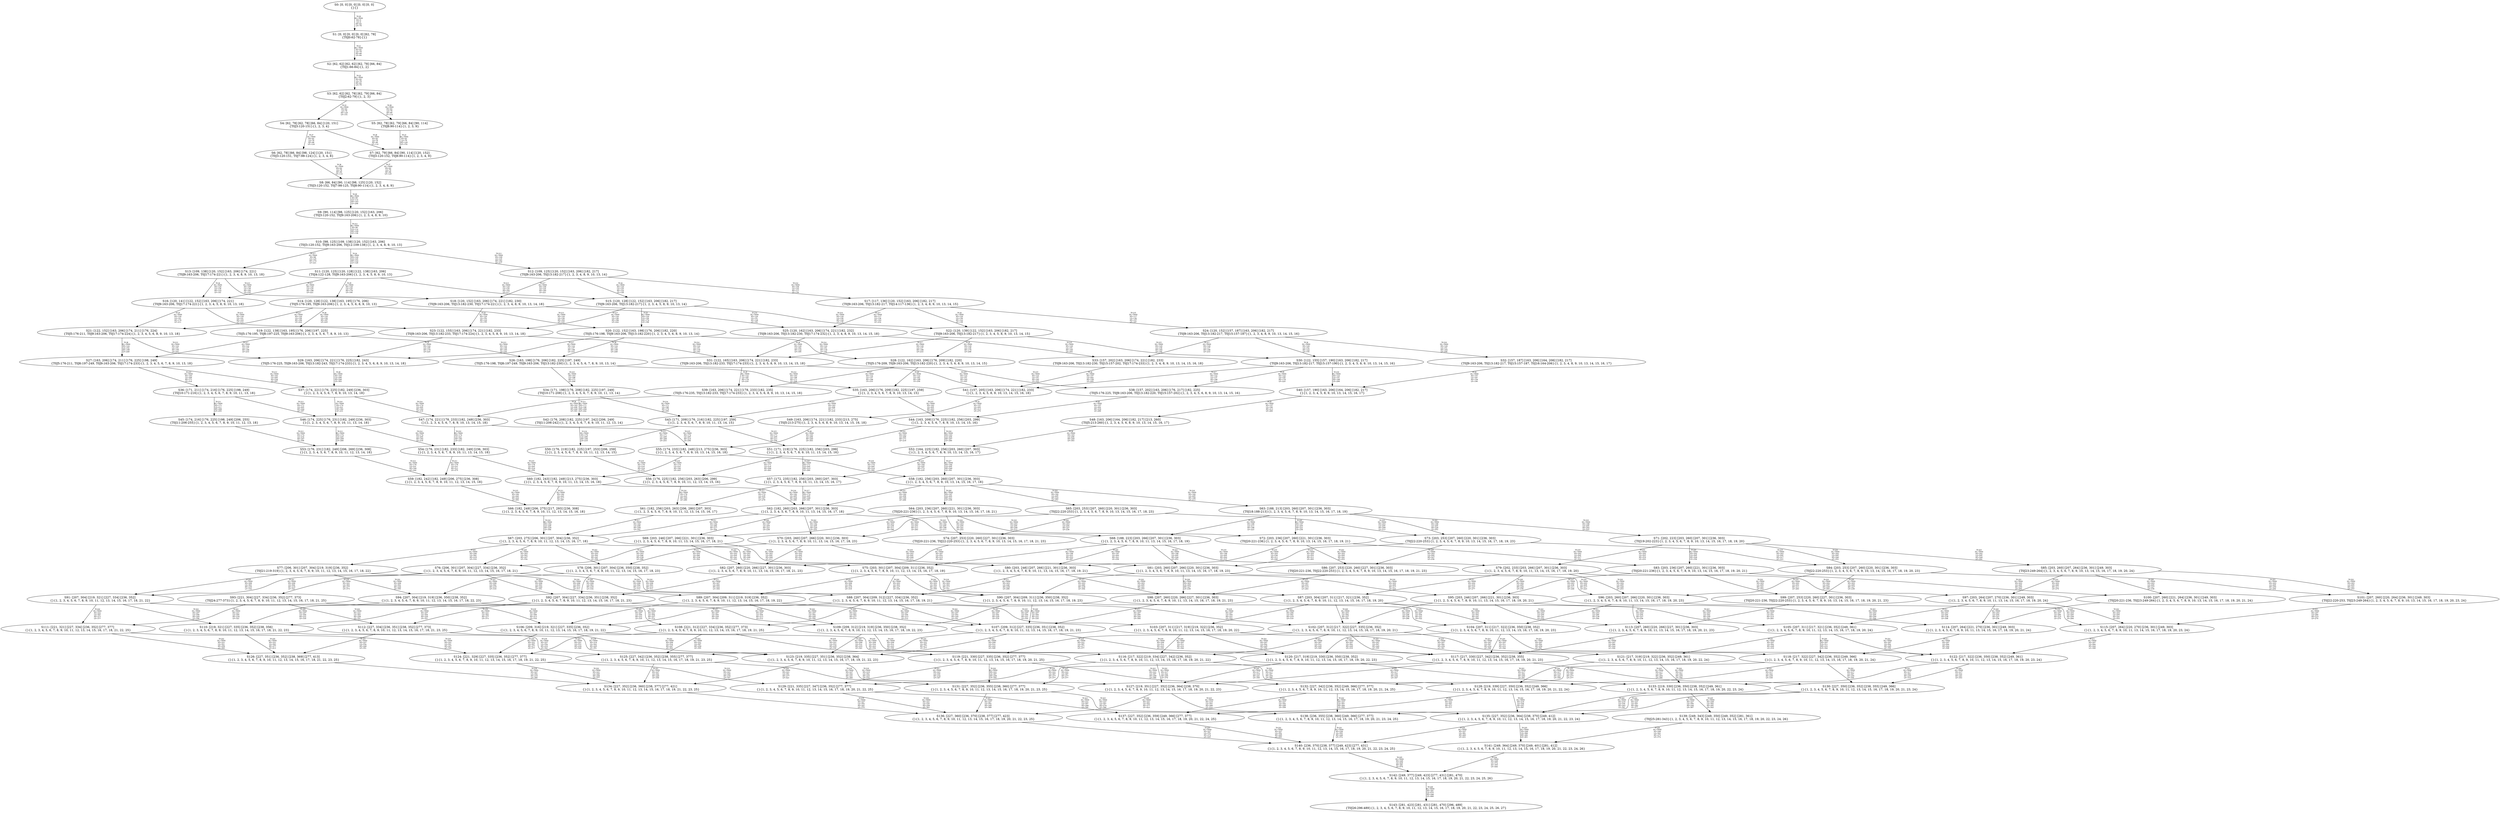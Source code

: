 digraph {
	S0[label="S0: [0, 0] [0, 0] [0, 0] [0, 0] \n{}{}"];
	S1[label="S1: [0, 0] [0, 0] [0, 0] [62, 78] \n{T0J0:62-78}{1}"];
	S2[label="S2: [62, 62] [62, 62] [62, 78] [66, 84] \n{T0J1:66-84}{1, 2}"];
	S3[label="S3: [62, 62] [62, 78] [62, 79] [66, 84] \n{T0J2:62-79}{1, 2, 3}"];
	S4[label="S4: [62, 78] [62, 78] [66, 84] [120, 151] \n{T0J3:120-151}{1, 2, 3, 4}"];
	S5[label="S5: [62, 78] [62, 79] [66, 84] [90, 114] \n{T0J8:90-114}{1, 2, 3, 9}"];
	S6[label="S6: [62, 78] [66, 84] [98, 124] [120, 151] \n{T0J3:120-151, T0J7:98-124}{1, 2, 3, 4, 8}"];
	S7[label="S7: [62, 79] [66, 84] [90, 114] [120, 152] \n{T0J3:120-152, T0J8:90-114}{1, 2, 3, 4, 9}"];
	S8[label="S8: [66, 84] [90, 114] [98, 125] [120, 152] \n{T0J3:120-152, T0J7:98-125, T0J8:90-114}{1, 2, 3, 4, 8, 9}"];
	S9[label="S9: [90, 114] [98, 125] [120, 152] [163, 206] \n{T0J3:120-152, T0J9:163-206}{1, 2, 3, 4, 8, 9, 10}"];
	S10[label="S10: [98, 125] [109, 138] [120, 152] [163, 206] \n{T0J3:120-152, T0J9:163-206, T0J12:109-138}{1, 2, 3, 4, 8, 9, 10, 13}"];
	S11[label="S11: [120, 125] [120, 128] [122, 138] [163, 206] \n{T0J4:122-128, T0J9:163-206}{1, 2, 3, 4, 5, 8, 9, 10, 13}"];
	S12[label="S12: [109, 125] [120, 152] [163, 206] [182, 217] \n{T0J9:163-206, T0J13:182-217}{1, 2, 3, 4, 8, 9, 10, 13, 14}"];
	S13[label="S13: [109, 138] [120, 152] [163, 206] [174, 221] \n{T0J9:163-206, T0J17:174-221}{1, 2, 3, 4, 8, 9, 10, 13, 18}"];
	S14[label="S14: [120, 128] [122, 138] [163, 195] [176, 206] \n{T0J5:176-195, T0J9:163-206}{1, 2, 3, 4, 5, 6, 8, 9, 10, 13}"];
	S15[label="S15: [120, 128] [122, 152] [163, 206] [182, 217] \n{T0J9:163-206, T0J13:182-217}{1, 2, 3, 4, 5, 8, 9, 10, 13, 14}"];
	S16[label="S16: [120, 141] [122, 152] [163, 206] [174, 221] \n{T0J9:163-206, T0J17:174-221}{1, 2, 3, 4, 5, 8, 9, 10, 13, 18}"];
	S17[label="S17: [117, 136] [120, 152] [163, 206] [182, 217] \n{T0J9:163-206, T0J13:182-217, T0J14:117-136}{1, 2, 3, 4, 8, 9, 10, 13, 14, 15}"];
	S18[label="S18: [120, 152] [163, 206] [174, 221] [182, 230] \n{T0J9:163-206, T0J13:182-230, T0J17:174-221}{1, 2, 3, 4, 8, 9, 10, 13, 14, 18}"];
	S19[label="S19: [122, 138] [163, 195] [176, 206] [197, 225] \n{T0J5:176-195, T0J6:197-225, T0J9:163-206}{1, 2, 3, 4, 5, 6, 7, 8, 9, 10, 13}"];
	S20[label="S20: [122, 152] [163, 198] [176, 206] [182, 220] \n{T0J5:176-198, T0J9:163-206, T0J13:182-220}{1, 2, 3, 4, 5, 6, 8, 9, 10, 13, 14}"];
	S21[label="S21: [122, 152] [163, 206] [174, 211] [176, 224] \n{T0J5:176-211, T0J9:163-206, T0J17:174-224}{1, 2, 3, 4, 5, 6, 8, 9, 10, 13, 18}"];
	S22[label="S22: [120, 139] [122, 152] [163, 206] [182, 217] \n{T0J9:163-206, T0J13:182-217}{1, 2, 3, 4, 5, 8, 9, 10, 13, 14, 15}"];
	S23[label="S23: [122, 155] [163, 206] [174, 221] [182, 233] \n{T0J9:163-206, T0J13:182-233, T0J17:174-224}{1, 2, 3, 4, 5, 8, 9, 10, 13, 14, 18}"];
	S24[label="S24: [120, 152] [157, 187] [163, 206] [182, 217] \n{T0J9:163-206, T0J13:182-217, T0J15:157-187}{1, 2, 3, 4, 8, 9, 10, 13, 14, 15, 16}"];
	S25[label="S25: [120, 162] [163, 206] [174, 221] [182, 232] \n{T0J9:163-206, T0J13:182-230, T0J17:174-232}{1, 2, 3, 4, 8, 9, 10, 13, 14, 15, 18}"];
	S26[label="S26: [163, 198] [176, 206] [182, 225] [197, 249] \n{T0J5:176-198, T0J6:197-249, T0J9:163-206, T0J13:182-230}{1, 2, 3, 4, 5, 6, 7, 8, 9, 10, 13, 14}"];
	S27[label="S27: [163, 206] [174, 211] [176, 225] [198, 249] \n{T0J5:176-211, T0J6:197-249, T0J9:163-206, T0J17:174-233}{1, 2, 3, 4, 5, 6, 7, 8, 9, 10, 13, 18}"];
	S28[label="S28: [122, 162] [163, 206] [176, 209] [182, 220] \n{T0J5:176-209, T0J9:163-206, T0J13:182-220}{1, 2, 3, 4, 5, 6, 8, 9, 10, 13, 14, 15}"];
	S29[label="S29: [163, 206] [174, 221] [176, 225] [182, 243] \n{T0J5:176-225, T0J9:163-206, T0J13:182-243, T0J17:174-233}{1, 2, 3, 4, 5, 6, 8, 9, 10, 13, 14, 18}"];
	S30[label="S30: [122, 155] [157, 190] [163, 206] [182, 217] \n{T0J9:163-206, T0J13:182-217, T0J15:157-190}{1, 2, 3, 4, 5, 8, 9, 10, 13, 14, 15, 16}"];
	S31[label="S31: [122, 165] [163, 206] [174, 221] [182, 233] \n{T0J9:163-206, T0J13:182-233, T0J17:174-233}{1, 2, 3, 4, 5, 8, 9, 10, 13, 14, 15, 18}"];
	S32[label="S32: [157, 187] [163, 206] [164, 206] [182, 217] \n{T0J9:163-206, T0J13:182-217, T0J15:157-187, T0J16:164-206}{1, 2, 3, 4, 8, 9, 10, 13, 14, 15, 16, 17}"];
	S33[label="S33: [157, 202] [163, 206] [174, 221] [182, 233] \n{T0J9:163-206, T0J13:182-230, T0J15:157-202, T0J17:174-233}{1, 2, 3, 4, 8, 9, 10, 13, 14, 15, 16, 18}"];
	S34[label="S34: [171, 198] [176, 208] [182, 225] [197, 249] \n{T0J10:171-208}{1, 2, 3, 4, 5, 6, 7, 8, 9, 10, 11, 13, 14}"];
	S35[label="S35: [163, 206] [176, 209] [182, 225] [197, 259] \n{}{1, 2, 3, 4, 5, 6, 7, 8, 9, 10, 13, 14, 15}"];
	S36[label="S36: [171, 211] [174, 216] [176, 225] [198, 249] \n{T0J10:171-216}{1, 2, 3, 4, 5, 6, 7, 8, 9, 10, 11, 13, 18}"];
	S37[label="S37: [174, 221] [176, 225] [182, 249] [236, 303] \n{}{1, 2, 3, 4, 5, 6, 7, 8, 9, 10, 13, 14, 18}"];
	S38[label="S38: [157, 202] [163, 206] [176, 217] [182, 225] \n{T0J5:176-225, T0J9:163-206, T0J13:182-220, T0J15:157-202}{1, 2, 3, 4, 5, 6, 8, 9, 10, 13, 14, 15, 16}"];
	S39[label="S39: [163, 206] [174, 221] [178, 233] [182, 235] \n{T0J5:176-235, T0J13:182-233, T0J17:174-233}{1, 2, 3, 4, 5, 6, 8, 9, 10, 13, 14, 15, 18}"];
	S40[label="S40: [157, 190] [163, 206] [164, 206] [182, 217] \n{}{1, 2, 3, 4, 5, 8, 9, 10, 13, 14, 15, 16, 17}"];
	S41[label="S41: [157, 205] [163, 206] [174, 221] [182, 233] \n{}{1, 2, 3, 4, 5, 8, 9, 10, 13, 14, 15, 16, 18}"];
	S42[label="S42: [176, 208] [182, 225] [197, 242] [206, 249] \n{T0J11:206-242}{1, 2, 3, 4, 5, 6, 7, 8, 9, 10, 11, 12, 13, 14}"];
	S43[label="S43: [171, 209] [176, 216] [182, 225] [197, 259] \n{}{1, 2, 3, 4, 5, 6, 7, 8, 9, 10, 11, 13, 14, 15}"];
	S44[label="S44: [163, 209] [176, 225] [182, 256] [203, 299] \n{}{1, 2, 3, 4, 5, 6, 7, 8, 9, 10, 13, 14, 15, 16}"];
	S45[label="S45: [174, 216] [176, 225] [198, 249] [206, 255] \n{T0J11:206-255}{1, 2, 3, 4, 5, 6, 7, 8, 9, 10, 11, 12, 13, 18}"];
	S46[label="S46: [174, 225] [176, 231] [182, 249] [236, 303] \n{}{1, 2, 3, 4, 5, 6, 7, 8, 9, 10, 11, 13, 14, 18}"];
	S47[label="S47: [174, 221] [178, 233] [182, 249] [236, 303] \n{}{1, 2, 3, 4, 5, 6, 7, 8, 9, 10, 13, 14, 15, 18}"];
	S48[label="S48: [163, 206] [164, 206] [182, 217] [213, 260] \n{T0J5:213-260}{1, 2, 3, 4, 5, 6, 8, 9, 10, 13, 14, 15, 16, 17}"];
	S49[label="S49: [163, 206] [174, 221] [182, 233] [213, 275] \n{T0J5:213-275}{1, 2, 3, 4, 5, 6, 8, 9, 10, 13, 14, 15, 16, 18}"];
	S50[label="S50: [176, 219] [182, 225] [197, 253] [206, 259] \n{}{1, 2, 3, 4, 5, 6, 7, 8, 9, 10, 11, 12, 13, 14, 15}"];
	S51[label="S51: [171, 219] [176, 225] [182, 256] [203, 299] \n{}{1, 2, 3, 4, 5, 6, 7, 8, 9, 10, 11, 13, 14, 15, 16}"];
	S52[label="S52: [164, 225] [182, 256] [203, 260] [207, 303] \n{}{1, 2, 3, 4, 5, 6, 7, 8, 9, 10, 13, 14, 15, 16, 17}"];
	S53[label="S53: [176, 231] [182, 249] [206, 269] [236, 308] \n{}{1, 2, 3, 4, 5, 6, 7, 8, 9, 10, 11, 12, 13, 14, 18}"];
	S54[label="S54: [176, 231] [182, 233] [182, 249] [236, 303] \n{}{1, 2, 3, 4, 5, 6, 7, 8, 9, 10, 11, 13, 14, 15, 18}"];
	S55[label="S55: [174, 233] [182, 249] [213, 275] [236, 303] \n{}{1, 2, 3, 4, 5, 6, 7, 8, 9, 10, 13, 14, 15, 16, 18}"];
	S56[label="S56: [176, 225] [182, 256] [203, 263] [206, 299] \n{}{1, 2, 3, 4, 5, 6, 7, 8, 9, 10, 11, 12, 13, 14, 15, 16}"];
	S57[label="S57: [172, 235] [182, 256] [203, 260] [207, 303] \n{}{1, 2, 3, 4, 5, 6, 7, 8, 9, 10, 11, 13, 14, 15, 16, 17}"];
	S58[label="S58: [182, 256] [203, 260] [207, 301] [236, 303] \n{}{1, 2, 3, 4, 5, 6, 7, 8, 9, 10, 13, 14, 15, 16, 17, 18}"];
	S59[label="S59: [182, 242] [182, 249] [206, 275] [236, 308] \n{}{1, 2, 3, 4, 5, 6, 7, 8, 9, 10, 11, 12, 13, 14, 15, 18}"];
	S60[label="S60: [182, 243] [182, 249] [213, 275] [236, 303] \n{}{1, 2, 3, 4, 5, 6, 7, 8, 9, 10, 11, 13, 14, 15, 16, 18}"];
	S61[label="S61: [182, 256] [203, 263] [206, 280] [207, 303] \n{}{1, 2, 3, 4, 5, 6, 7, 8, 9, 10, 11, 12, 13, 14, 15, 16, 17}"];
	S62[label="S62: [182, 260] [203, 266] [207, 301] [236, 303] \n{}{1, 2, 3, 4, 5, 6, 7, 8, 9, 10, 11, 13, 14, 15, 16, 17, 18}"];
	S63[label="S63: [188, 213] [203, 260] [207, 301] [236, 303] \n{T0J18:188-213}{1, 2, 3, 4, 5, 6, 7, 8, 9, 10, 13, 14, 15, 16, 17, 18, 19}"];
	S64[label="S64: [203, 236] [207, 260] [221, 301] [236, 303] \n{T0J20:221-236}{1, 2, 3, 4, 5, 6, 7, 8, 9, 10, 13, 14, 15, 16, 17, 18, 21}"];
	S65[label="S65: [203, 253] [207, 260] [220, 301] [236, 303] \n{T0J22:220-253}{1, 2, 3, 4, 5, 6, 7, 8, 9, 10, 13, 14, 15, 16, 17, 18, 23}"];
	S66[label="S66: [182, 249] [206, 275] [217, 293] [236, 308] \n{}{1, 2, 3, 4, 5, 6, 7, 8, 9, 10, 11, 12, 13, 14, 15, 16, 18}"];
	S67[label="S67: [203, 275] [206, 301] [207, 304] [236, 352] \n{}{1, 2, 3, 4, 5, 6, 7, 8, 9, 10, 11, 12, 13, 14, 15, 16, 17, 18}"];
	S68[label="S68: [188, 223] [203, 266] [207, 301] [236, 303] \n{}{1, 2, 3, 4, 5, 6, 7, 8, 9, 10, 11, 13, 14, 15, 16, 17, 18, 19}"];
	S69[label="S69: [203, 246] [207, 266] [221, 301] [236, 303] \n{}{1, 2, 3, 4, 5, 6, 7, 8, 9, 10, 11, 13, 14, 15, 16, 17, 18, 21}"];
	S70[label="S70: [203, 260] [207, 266] [220, 301] [236, 303] \n{}{1, 2, 3, 4, 5, 6, 7, 8, 9, 10, 11, 13, 14, 15, 16, 17, 18, 23}"];
	S71[label="S71: [202, 223] [203, 260] [207, 301] [236, 303] \n{T0J19:202-223}{1, 2, 3, 4, 5, 6, 7, 8, 9, 10, 13, 14, 15, 16, 17, 18, 19, 20}"];
	S72[label="S72: [203, 236] [207, 260] [221, 301] [236, 303] \n{T0J20:221-236}{1, 2, 3, 4, 5, 6, 7, 8, 9, 10, 13, 14, 15, 16, 17, 18, 19, 21}"];
	S73[label="S73: [203, 253] [207, 260] [220, 301] [236, 303] \n{T0J22:220-253}{1, 2, 3, 4, 5, 6, 7, 8, 9, 10, 13, 14, 15, 16, 17, 18, 19, 23}"];
	S74[label="S74: [207, 253] [220, 260] [227, 301] [236, 303] \n{T0J20:221-236, T0J22:220-253}{1, 2, 3, 4, 5, 6, 7, 8, 9, 10, 13, 14, 15, 16, 17, 18, 21, 23}"];
	S75[label="S75: [203, 301] [207, 304] [209, 311] [236, 352] \n{}{1, 2, 3, 4, 5, 6, 7, 8, 9, 10, 11, 12, 13, 14, 15, 16, 17, 18, 19}"];
	S76[label="S76: [206, 301] [207, 304] [227, 334] [236, 352] \n{}{1, 2, 3, 4, 5, 6, 7, 8, 9, 10, 11, 12, 13, 14, 15, 16, 17, 18, 21}"];
	S77[label="S77: [206, 301] [207, 304] [219, 319] [236, 352] \n{T0J21:219-319}{1, 2, 3, 4, 5, 6, 7, 8, 9, 10, 11, 12, 13, 14, 15, 16, 17, 18, 22}"];
	S78[label="S78: [206, 301] [207, 304] [236, 350] [238, 352] \n{}{1, 2, 3, 4, 5, 6, 7, 8, 9, 10, 11, 12, 13, 14, 15, 16, 17, 18, 23}"];
	S79[label="S79: [202, 233] [203, 266] [207, 301] [236, 303] \n{}{1, 2, 3, 4, 5, 6, 7, 8, 9, 10, 11, 13, 14, 15, 16, 17, 18, 19, 20}"];
	S80[label="S80: [203, 246] [207, 266] [221, 301] [236, 303] \n{}{1, 2, 3, 4, 5, 6, 7, 8, 9, 10, 11, 13, 14, 15, 16, 17, 18, 19, 21}"];
	S81[label="S81: [203, 260] [207, 266] [220, 301] [236, 303] \n{}{1, 2, 3, 4, 5, 6, 7, 8, 9, 10, 11, 13, 14, 15, 16, 17, 18, 19, 23}"];
	S82[label="S82: [207, 260] [220, 266] [227, 301] [236, 303] \n{}{1, 2, 3, 4, 5, 6, 7, 8, 9, 10, 11, 13, 14, 15, 16, 17, 18, 21, 23}"];
	S83[label="S83: [203, 236] [207, 260] [221, 301] [236, 303] \n{T0J20:221-236}{1, 2, 3, 4, 5, 6, 7, 8, 9, 10, 13, 14, 15, 16, 17, 18, 19, 20, 21}"];
	S84[label="S84: [203, 253] [207, 260] [220, 301] [236, 303] \n{T0J22:220-253}{1, 2, 3, 4, 5, 6, 7, 8, 9, 10, 13, 14, 15, 16, 17, 18, 19, 20, 23}"];
	S85[label="S85: [203, 260] [207, 264] [236, 301] [249, 303] \n{T0J23:249-264}{1, 2, 3, 4, 5, 6, 7, 8, 9, 10, 13, 14, 15, 16, 17, 18, 19, 20, 24}"];
	S86[label="S86: [207, 253] [220, 260] [227, 301] [236, 303] \n{T0J20:221-236, T0J22:220-253}{1, 2, 3, 4, 5, 6, 7, 8, 9, 10, 13, 14, 15, 16, 17, 18, 19, 21, 23}"];
	S87[label="S87: [203, 304] [207, 311] [217, 321] [236, 352] \n{}{1, 2, 3, 4, 5, 6, 7, 8, 9, 10, 11, 12, 13, 14, 15, 16, 17, 18, 19, 20}"];
	S88[label="S88: [207, 304] [209, 312] [227, 334] [236, 352] \n{}{1, 2, 3, 4, 5, 6, 7, 8, 9, 10, 11, 12, 13, 14, 15, 16, 17, 18, 19, 21}"];
	S89[label="S89: [207, 304] [209, 311] [219, 319] [236, 352] \n{}{1, 2, 3, 4, 5, 6, 7, 8, 9, 10, 11, 12, 13, 14, 15, 16, 17, 18, 19, 22}"];
	S90[label="S90: [207, 304] [209, 311] [236, 350] [238, 352] \n{}{1, 2, 3, 4, 5, 6, 7, 8, 9, 10, 11, 12, 13, 14, 15, 16, 17, 18, 19, 23}"];
	S91[label="S91: [207, 304] [219, 321] [227, 334] [236, 352] \n{}{1, 2, 3, 4, 5, 6, 7, 8, 9, 10, 11, 12, 13, 14, 15, 16, 17, 18, 21, 22}"];
	S92[label="S92: [207, 304] [227, 334] [236, 351] [238, 352] \n{}{1, 2, 3, 4, 5, 6, 7, 8, 9, 10, 11, 12, 13, 14, 15, 16, 17, 18, 21, 23}"];
	S93[label="S93: [221, 304] [227, 334] [236, 352] [277, 373] \n{T0J24:277-373}{1, 2, 3, 4, 5, 6, 7, 8, 9, 10, 11, 12, 13, 14, 15, 16, 17, 18, 21, 25}"];
	S94[label="S94: [207, 304] [219, 319] [236, 350] [238, 352] \n{}{1, 2, 3, 4, 5, 6, 7, 8, 9, 10, 11, 12, 13, 14, 15, 16, 17, 18, 22, 23}"];
	S95[label="S95: [203, 246] [207, 266] [221, 301] [236, 303] \n{}{1, 2, 3, 4, 5, 6, 7, 8, 9, 10, 11, 13, 14, 15, 16, 17, 18, 19, 20, 21}"];
	S96[label="S96: [203, 260] [207, 266] [220, 301] [236, 303] \n{}{1, 2, 3, 4, 5, 6, 7, 8, 9, 10, 11, 13, 14, 15, 16, 17, 18, 19, 20, 23}"];
	S97[label="S97: [203, 264] [207, 270] [236, 301] [249, 303] \n{}{1, 2, 3, 4, 5, 6, 7, 8, 9, 10, 11, 13, 14, 15, 16, 17, 18, 19, 20, 24}"];
	S98[label="S98: [207, 260] [220, 266] [227, 301] [236, 303] \n{}{1, 2, 3, 4, 5, 6, 7, 8, 9, 10, 11, 13, 14, 15, 16, 17, 18, 19, 21, 23}"];
	S99[label="S99: [207, 253] [220, 260] [227, 301] [236, 303] \n{T0J20:221-236, T0J22:220-253}{1, 2, 3, 4, 5, 6, 7, 8, 9, 10, 13, 14, 15, 16, 17, 18, 19, 20, 21, 23}"];
	S100[label="S100: [207, 260] [221, 264] [236, 301] [249, 303] \n{T0J20:221-236, T0J23:249-264}{1, 2, 3, 4, 5, 6, 7, 8, 9, 10, 13, 14, 15, 16, 17, 18, 19, 20, 21, 24}"];
	S101[label="S101: [207, 260] [220, 264] [236, 301] [249, 303] \n{T0J22:220-253, T0J23:249-264}{1, 2, 3, 4, 5, 6, 7, 8, 9, 10, 13, 14, 15, 16, 17, 18, 19, 20, 23, 24}"];
	S102[label="S102: [207, 312] [217, 322] [227, 335] [236, 352] \n{}{1, 2, 3, 4, 5, 6, 7, 8, 9, 10, 11, 12, 13, 14, 15, 16, 17, 18, 19, 20, 21}"];
	S103[label="S103: [207, 311] [217, 319] [219, 322] [236, 352] \n{}{1, 2, 3, 4, 5, 6, 7, 8, 9, 10, 11, 12, 13, 14, 15, 16, 17, 18, 19, 20, 22}"];
	S104[label="S104: [207, 311] [217, 322] [236, 350] [238, 352] \n{}{1, 2, 3, 4, 5, 6, 7, 8, 9, 10, 11, 12, 13, 14, 15, 16, 17, 18, 19, 20, 23}"];
	S105[label="S105: [207, 311] [217, 321] [236, 352] [249, 361] \n{}{1, 2, 3, 4, 5, 6, 7, 8, 9, 10, 11, 12, 13, 14, 15, 16, 17, 18, 19, 20, 24}"];
	S106[label="S106: [209, 316] [219, 321] [227, 335] [236, 352] \n{}{1, 2, 3, 4, 5, 6, 7, 8, 9, 10, 11, 12, 13, 14, 15, 16, 17, 18, 19, 21, 22}"];
	S107[label="S107: [209, 312] [227, 335] [236, 351] [238, 352] \n{}{1, 2, 3, 4, 5, 6, 7, 8, 9, 10, 11, 12, 13, 14, 15, 16, 17, 18, 19, 21, 23}"];
	S108[label="S108: [221, 312] [227, 334] [236, 352] [277, 373] \n{}{1, 2, 3, 4, 5, 6, 7, 8, 9, 10, 11, 12, 13, 14, 15, 16, 17, 18, 19, 21, 25}"];
	S109[label="S109: [209, 312] [219, 319] [236, 350] [238, 352] \n{}{1, 2, 3, 4, 5, 6, 7, 8, 9, 10, 11, 12, 13, 14, 15, 16, 17, 18, 19, 22, 23}"];
	S110[label="S110: [219, 321] [227, 335] [236, 352] [238, 356] \n{}{1, 2, 3, 4, 5, 6, 7, 8, 9, 10, 11, 12, 13, 14, 15, 16, 17, 18, 21, 22, 23}"];
	S111[label="S111: [221, 321] [227, 334] [236, 352] [277, 377] \n{}{1, 2, 3, 4, 5, 6, 7, 8, 9, 10, 11, 12, 13, 14, 15, 16, 17, 18, 21, 22, 25}"];
	S112[label="S112: [227, 334] [236, 351] [238, 352] [277, 373] \n{}{1, 2, 3, 4, 5, 6, 7, 8, 9, 10, 11, 12, 13, 14, 15, 16, 17, 18, 21, 23, 25}"];
	S113[label="S113: [207, 260] [220, 266] [227, 301] [236, 303] \n{}{1, 2, 3, 4, 5, 6, 7, 8, 9, 10, 11, 13, 14, 15, 16, 17, 18, 19, 20, 21, 23}"];
	S114[label="S114: [207, 264] [221, 270] [236, 301] [249, 303] \n{}{1, 2, 3, 4, 5, 6, 7, 8, 9, 10, 11, 13, 14, 15, 16, 17, 18, 19, 20, 21, 24}"];
	S115[label="S115: [207, 264] [220, 270] [236, 301] [249, 303] \n{}{1, 2, 3, 4, 5, 6, 7, 8, 9, 10, 11, 13, 14, 15, 16, 17, 18, 19, 20, 23, 24}"];
	S116[label="S116: [217, 322] [219, 334] [227, 342] [236, 352] \n{}{1, 2, 3, 4, 5, 6, 7, 8, 9, 10, 11, 12, 13, 14, 15, 16, 17, 18, 19, 20, 21, 22}"];
	S117[label="S117: [217, 330] [227, 342] [236, 352] [238, 355] \n{}{1, 2, 3, 4, 5, 6, 7, 8, 9, 10, 11, 12, 13, 14, 15, 16, 17, 18, 19, 20, 21, 23}"];
	S118[label="S118: [217, 322] [227, 342] [236, 352] [249, 366] \n{}{1, 2, 3, 4, 5, 6, 7, 8, 9, 10, 11, 12, 13, 14, 15, 16, 17, 18, 19, 20, 21, 24}"];
	S119[label="S119: [221, 330] [227, 335] [236, 352] [277, 377] \n{}{1, 2, 3, 4, 5, 6, 7, 8, 9, 10, 11, 12, 13, 14, 15, 16, 17, 18, 19, 20, 21, 25}"];
	S120[label="S120: [217, 319] [219, 330] [236, 350] [238, 352] \n{}{1, 2, 3, 4, 5, 6, 7, 8, 9, 10, 11, 12, 13, 14, 15, 16, 17, 18, 19, 20, 22, 23}"];
	S121[label="S121: [217, 319] [219, 322] [236, 352] [249, 361] \n{}{1, 2, 3, 4, 5, 6, 7, 8, 9, 10, 11, 12, 13, 14, 15, 16, 17, 18, 19, 20, 22, 24}"];
	S122[label="S122: [217, 322] [236, 350] [238, 352] [249, 361] \n{}{1, 2, 3, 4, 5, 6, 7, 8, 9, 10, 11, 12, 13, 14, 15, 16, 17, 18, 19, 20, 23, 24}"];
	S123[label="S123: [219, 335] [227, 351] [236, 352] [238, 364] \n{}{1, 2, 3, 4, 5, 6, 7, 8, 9, 10, 11, 12, 13, 14, 15, 16, 17, 18, 19, 21, 22, 23}"];
	S124[label="S124: [221, 329] [227, 335] [236, 352] [277, 377] \n{}{1, 2, 3, 4, 5, 6, 7, 8, 9, 10, 11, 12, 13, 14, 15, 16, 17, 18, 19, 21, 22, 25}"];
	S125[label="S125: [227, 342] [236, 352] [238, 355] [277, 377] \n{}{1, 2, 3, 4, 5, 6, 7, 8, 9, 10, 11, 12, 13, 14, 15, 16, 17, 18, 19, 21, 23, 25}"];
	S126[label="S126: [227, 351] [236, 352] [238, 369] [277, 413] \n{}{1, 2, 3, 4, 5, 6, 7, 8, 9, 10, 11, 12, 13, 14, 15, 16, 17, 18, 21, 22, 23, 25}"];
	S127[label="S127: [219, 351] [227, 352] [236, 364] [238, 370] \n{}{1, 2, 3, 4, 5, 6, 7, 8, 9, 10, 11, 12, 13, 14, 15, 16, 17, 18, 19, 20, 21, 22, 23}"];
	S128[label="S128: [219, 339] [227, 350] [236, 352] [249, 366] \n{}{1, 2, 3, 4, 5, 6, 7, 8, 9, 10, 11, 12, 13, 14, 15, 16, 17, 18, 19, 20, 21, 22, 24}"];
	S129[label="S129: [221, 335] [227, 347] [236, 352] [277, 377] \n{}{1, 2, 3, 4, 5, 6, 7, 8, 9, 10, 11, 12, 13, 14, 15, 16, 17, 18, 19, 20, 21, 22, 25}"];
	S130[label="S130: [227, 350] [236, 352] [238, 355] [249, 366] \n{}{1, 2, 3, 4, 5, 6, 7, 8, 9, 10, 11, 12, 13, 14, 15, 16, 17, 18, 19, 20, 21, 23, 24}"];
	S131[label="S131: [227, 352] [236, 355] [238, 360] [277, 377] \n{}{1, 2, 3, 4, 5, 6, 7, 8, 9, 10, 11, 12, 13, 14, 15, 16, 17, 18, 19, 20, 21, 23, 25}"];
	S132[label="S132: [227, 342] [236, 352] [249, 366] [277, 377] \n{}{1, 2, 3, 4, 5, 6, 7, 8, 9, 10, 11, 12, 13, 14, 15, 16, 17, 18, 19, 20, 21, 24, 25}"];
	S133[label="S133: [219, 330] [236, 350] [238, 352] [249, 361] \n{}{1, 2, 3, 4, 5, 6, 7, 8, 9, 10, 11, 12, 13, 14, 15, 16, 17, 18, 19, 20, 22, 23, 24}"];
	S134[label="S134: [227, 352] [236, 360] [238, 377] [277, 421] \n{}{1, 2, 3, 4, 5, 6, 7, 8, 9, 10, 11, 12, 13, 14, 15, 16, 17, 18, 19, 21, 22, 23, 25}"];
	S135[label="S135: [227, 352] [236, 364] [238, 370] [249, 412] \n{}{1, 2, 3, 4, 5, 6, 7, 8, 9, 10, 11, 12, 13, 14, 15, 16, 17, 18, 19, 20, 21, 22, 23, 24}"];
	S136[label="S136: [227, 360] [236, 370] [238, 377] [277, 423] \n{}{1, 2, 3, 4, 5, 6, 7, 8, 9, 10, 11, 12, 13, 14, 15, 16, 17, 18, 19, 20, 21, 22, 23, 25}"];
	S137[label="S137: [227, 352] [236, 359] [249, 366] [277, 377] \n{}{1, 2, 3, 4, 5, 6, 7, 8, 9, 10, 11, 12, 13, 14, 15, 16, 17, 18, 19, 20, 21, 22, 24, 25}"];
	S138[label="S138: [236, 355] [238, 360] [249, 366] [277, 377] \n{}{1, 2, 3, 4, 5, 6, 7, 8, 9, 10, 11, 12, 13, 14, 15, 16, 17, 18, 19, 20, 21, 23, 24, 25}"];
	S139[label="S139: [249, 343] [249, 350] [249, 352] [281, 361] \n{T0J25:281-343}{1, 2, 3, 4, 5, 6, 7, 8, 9, 10, 11, 12, 13, 14, 15, 16, 17, 18, 19, 20, 22, 23, 24, 26}"];
	S140[label="S140: [236, 370] [238, 377] [249, 423] [277, 431] \n{}{1, 2, 3, 4, 5, 6, 7, 8, 9, 10, 11, 12, 13, 14, 15, 16, 17, 18, 19, 20, 21, 22, 23, 24, 25}"];
	S141[label="S141: [249, 364] [249, 370] [249, 401] [281, 412] \n{}{1, 2, 3, 4, 5, 6, 7, 8, 9, 10, 11, 12, 13, 14, 15, 16, 17, 18, 19, 20, 21, 22, 23, 24, 26}"];
	S142[label="S142: [249, 377] [249, 423] [277, 431] [281, 470] \n{}{1, 2, 3, 4, 5, 6, 7, 8, 9, 10, 11, 12, 13, 14, 15, 16, 17, 18, 19, 20, 21, 22, 23, 24, 25, 26}"];
	S143[label="S143: [281, 423] [281, 431] [281, 470] [296, 489] \n{T0J26:296-489}{1, 2, 3, 4, 5, 6, 7, 8, 9, 10, 11, 12, 13, 14, 15, 16, 17, 18, 19, 20, 21, 22, 23, 24, 25, 26, 27}"];
	S0 -> S1[label="T0 J0\nDL=3000\nES=0\nLS=0\nEF=62\nLF=78",fontsize=8];
	S1 -> S2[label="T0 J1\nDL=3000\nES=62\nLS=78\nEF=66\nLF=84",fontsize=8];
	S2 -> S3[label="T0 J2\nDL=3000\nES=62\nLS=78\nEF=62\nLF=79",fontsize=8];
	S3 -> S4[label="T0 J3\nDL=3000\nES=62\nLS=78\nEF=120\nLF=151",fontsize=8];
	S3 -> S5[label="T0 J8\nDL=3000\nES=62\nLS=78\nEF=90\nLF=114",fontsize=8];
	S4 -> S6[label="T0 J7\nDL=3000\nES=62\nLS=78\nEF=98\nLF=124",fontsize=8];
	S4 -> S7[label="T0 J8\nDL=3000\nES=62\nLS=78\nEF=90\nLF=114",fontsize=8];
	S5 -> S7[label="T0 J3\nDL=3000\nES=62\nLS=79\nEF=120\nLF=152",fontsize=8];
	S6 -> S8[label="T0 J8\nDL=3000\nES=62\nLS=78\nEF=90\nLF=114",fontsize=8];
	S7 -> S8[label="T0 J7\nDL=3000\nES=62\nLS=79\nEF=98\nLF=125",fontsize=8];
	S8 -> S9[label="T0 J9\nDL=3000\nES=90\nLS=114\nEF=163\nLF=206",fontsize=8];
	S9 -> S10[label="T0 J12\nDL=3000\nES=90\nLS=114\nEF=109\nLF=138",fontsize=8];
	S10 -> S11[label="T0 J4\nDL=3000\nES=120\nLS=125\nEF=122\nLF=128",fontsize=8];
	S10 -> S12[label="T0 J13\nDL=3000\nES=109\nLS=125\nEF=182\nLF=217",fontsize=8];
	S10 -> S13[label="T0 J17\nDL=3000\nES=98\nLS=125\nEF=174\nLF=221",fontsize=8];
	S11 -> S14[label="T0 J5\nDL=3000\nES=120\nLS=125\nEF=176\nLF=195",fontsize=8];
	S11 -> S15[label="T0 J13\nDL=3000\nES=120\nLS=125\nEF=193\nLF=217",fontsize=8];
	S11 -> S16[label="T0 J17\nDL=3000\nES=120\nLS=125\nEF=196\nLF=221",fontsize=8];
	S12 -> S15[label="T0 J4\nDL=3000\nES=120\nLS=125\nEF=122\nLF=128",fontsize=8];
	S12 -> S17[label="T0 J14\nDL=3000\nES=109\nLS=125\nEF=117\nLF=136",fontsize=8];
	S12 -> S18[label="T0 J17\nDL=3000\nES=109\nLS=125\nEF=185\nLF=221",fontsize=8];
	S13 -> S16[label="T0 J4\nDL=3000\nES=120\nLS=138\nEF=122\nLF=141",fontsize=8];
	S13 -> S18[label="T0 J13\nDL=3000\nES=109\nLS=138\nEF=182\nLF=230",fontsize=8];
	S14 -> S19[label="T0 J6\nDL=3000\nES=120\nLS=128\nEF=197\nLF=225",fontsize=8];
	S14 -> S20[label="T0 J13\nDL=3000\nES=120\nLS=128\nEF=193\nLF=220",fontsize=8];
	S14 -> S21[label="T0 J17\nDL=3000\nES=120\nLS=128\nEF=196\nLF=224",fontsize=8];
	S15 -> S20[label="T0 J5\nDL=3000\nES=120\nLS=128\nEF=176\nLF=198",fontsize=8];
	S15 -> S22[label="T0 J14\nDL=3000\nES=120\nLS=128\nEF=128\nLF=139",fontsize=8];
	S15 -> S23[label="T0 J17\nDL=3000\nES=120\nLS=128\nEF=196\nLF=224",fontsize=8];
	S16 -> S21[label="T0 J5\nDL=3000\nES=120\nLS=141\nEF=176\nLF=211",fontsize=8];
	S16 -> S23[label="T0 J13\nDL=3000\nES=120\nLS=141\nEF=193\nLF=233",fontsize=8];
	S17 -> S22[label="T0 J4\nDL=3000\nES=120\nLS=136\nEF=122\nLF=139",fontsize=8];
	S17 -> S24[label="T0 J15\nDL=3000\nES=117\nLS=136\nEF=157\nLF=187",fontsize=8];
	S17 -> S25[label="T0 J17\nDL=3000\nES=117\nLS=136\nEF=193\nLF=232",fontsize=8];
	S18 -> S23[label="T0 J4\nDL=3000\nES=120\nLS=152\nEF=122\nLF=155",fontsize=8];
	S18 -> S25[label="T0 J14\nDL=3000\nES=120\nLS=151\nEF=128\nLF=162",fontsize=8];
	S19 -> S26[label="T0 J13\nDL=3000\nES=122\nLS=138\nEF=195\nLF=230",fontsize=8];
	S19 -> S27[label="T0 J17\nDL=3000\nES=122\nLS=137\nEF=198\nLF=233",fontsize=8];
	S20 -> S26[label="T0 J6\nDL=3000\nES=122\nLS=152\nEF=199\nLF=249",fontsize=8];
	S20 -> S28[label="T0 J14\nDL=3000\nES=122\nLS=151\nEF=130\nLF=162",fontsize=8];
	S20 -> S29[label="T0 J17\nDL=3000\nES=122\nLS=137\nEF=198\nLF=233",fontsize=8];
	S21 -> S27[label="T0 J6\nDL=3000\nES=122\nLS=152\nEF=199\nLF=249",fontsize=8];
	S21 -> S29[label="T0 J13\nDL=3000\nES=122\nLS=151\nEF=195\nLF=243",fontsize=8];
	S22 -> S28[label="T0 J5\nDL=3000\nES=120\nLS=139\nEF=176\nLF=209",fontsize=8];
	S22 -> S30[label="T0 J15\nDL=3000\nES=120\nLS=139\nEF=160\nLF=190",fontsize=8];
	S22 -> S31[label="T0 J17\nDL=3000\nES=120\nLS=137\nEF=196\nLF=233",fontsize=8];
	S23 -> S29[label="T0 J5\nDL=3000\nES=122\nLS=155\nEF=178\nLF=225",fontsize=8];
	S23 -> S31[label="T0 J14\nDL=3000\nES=122\nLS=151\nEF=130\nLF=162",fontsize=8];
	S24 -> S30[label="T0 J4\nDL=3000\nES=120\nLS=152\nEF=122\nLF=155",fontsize=8];
	S24 -> S32[label="T0 J16\nDL=3000\nES=120\nLS=151\nEF=164\nLF=206",fontsize=8];
	S24 -> S33[label="T0 J17\nDL=3000\nES=120\nLS=137\nEF=196\nLF=233",fontsize=8];
	S25 -> S31[label="T0 J4\nDL=3000\nES=120\nLS=162\nEF=122\nLF=165",fontsize=8];
	S25 -> S33[label="T0 J15\nDL=3000\nES=120\nLS=151\nEF=160\nLF=202",fontsize=8];
	S26 -> S34[label="T0 J10\nDL=3000\nES=163\nLS=198\nEF=171\nLF=208",fontsize=8];
	S26 -> S35[label="T0 J14\nDL=3000\nES=163\nLS=198\nEF=171\nLF=209",fontsize=8];
	S27 -> S36[label="T0 J10\nDL=3000\nES=163\nLS=206\nEF=171\nLF=216",fontsize=8];
	S27 -> S37[label="T0 J13\nDL=3000\nES=163\nLS=205\nEF=236\nLF=297",fontsize=8];
	S28 -> S35[label="T0 J6\nDL=3000\nES=122\nLS=162\nEF=199\nLF=259",fontsize=8];
	S28 -> S38[label="T0 J15\nDL=3000\nES=122\nLS=151\nEF=162\nLF=202",fontsize=8];
	S28 -> S39[label="T0 J17\nDL=3000\nES=122\nLS=137\nEF=198\nLF=233",fontsize=8];
	S29 -> S37[label="T0 J6\nDL=3000\nES=163\nLS=206\nEF=240\nLF=303",fontsize=8];
	S30 -> S38[label="T0 J5\nDL=3000\nES=122\nLS=155\nEF=178\nLF=225",fontsize=8];
	S30 -> S40[label="T0 J16\nDL=3000\nES=122\nLS=151\nEF=166\nLF=206",fontsize=8];
	S30 -> S41[label="T0 J17\nDL=3000\nES=122\nLS=137\nEF=198\nLF=233",fontsize=8];
	S31 -> S39[label="T0 J5\nDL=3000\nES=122\nLS=165\nEF=178\nLF=235",fontsize=8];
	S31 -> S41[label="T0 J15\nDL=3000\nES=122\nLS=151\nEF=162\nLF=202",fontsize=8];
	S32 -> S40[label="T0 J4\nDL=3000\nES=157\nLS=187\nEF=159\nLF=190",fontsize=8];
	S33 -> S41[label="T0 J4\nDL=3000\nES=157\nLS=202\nEF=159\nLF=205",fontsize=8];
	S34 -> S42[label="T0 J11\nDL=3000\nES=171\nLS=198\nEF=206\nLF=242",fontsize=8];
	S34 -> S43[label="T0 J14\nDL=3000\nES=171\nLS=198\nEF=179\nLF=209",fontsize=8];
	S35 -> S43[label="T0 J10\nDL=3000\nES=163\nLS=206\nEF=171\nLF=216",fontsize=8];
	S35 -> S44[label="T0 J15\nDL=3000\nES=163\nLS=205\nEF=203\nLF=256",fontsize=8];
	S36 -> S45[label="T0 J11\nDL=3000\nES=171\nLS=211\nEF=206\nLF=255",fontsize=8];
	S36 -> S46[label="T0 J13\nDL=3000\nES=171\nLS=205\nEF=244\nLF=297",fontsize=8];
	S37 -> S46[label="T0 J10\nDL=3000\nES=174\nLS=221\nEF=182\nLF=231",fontsize=8];
	S37 -> S47[label="T0 J14\nDL=3000\nES=174\nLS=205\nEF=182\nLF=216",fontsize=8];
	S38 -> S44[label="T0 J6\nDL=3000\nES=157\nLS=202\nEF=234\nLF=299",fontsize=8];
	S39 -> S47[label="T0 J6\nDL=3000\nES=163\nLS=206\nEF=240\nLF=303",fontsize=8];
	S40 -> S48[label="T0 J5\nDL=3000\nES=157\nLS=190\nEF=213\nLF=260",fontsize=8];
	S41 -> S49[label="T0 J5\nDL=3000\nES=157\nLS=205\nEF=213\nLF=275",fontsize=8];
	S42 -> S50[label="T0 J14\nDL=3000\nES=176\nLS=208\nEF=184\nLF=219",fontsize=8];
	S43 -> S50[label="T0 J11\nDL=3000\nES=171\nLS=209\nEF=206\nLF=253",fontsize=8];
	S43 -> S51[label="T0 J15\nDL=3000\nES=171\nLS=205\nEF=211\nLF=256",fontsize=8];
	S44 -> S51[label="T0 J10\nDL=3000\nES=163\nLS=209\nEF=171\nLF=219",fontsize=8];
	S44 -> S52[label="T0 J16\nDL=3000\nES=163\nLS=205\nEF=207\nLF=260",fontsize=8];
	S45 -> S53[label="T0 J13\nDL=3000\nES=174\nLS=216\nEF=247\nLF=308",fontsize=8];
	S46 -> S53[label="T0 J11\nDL=3000\nES=174\nLS=225\nEF=209\nLF=269",fontsize=8];
	S46 -> S54[label="T0 J14\nDL=3000\nES=174\nLS=205\nEF=182\nLF=216",fontsize=8];
	S47 -> S54[label="T0 J10\nDL=3000\nES=174\nLS=221\nEF=182\nLF=231",fontsize=8];
	S47 -> S55[label="T0 J15\nDL=3000\nES=174\nLS=205\nEF=214\nLF=256",fontsize=8];
	S48 -> S52[label="T0 J6\nDL=3000\nES=163\nLS=206\nEF=240\nLF=303",fontsize=8];
	S49 -> S55[label="T0 J6\nDL=3000\nES=163\nLS=206\nEF=240\nLF=303",fontsize=8];
	S50 -> S56[label="T0 J15\nDL=3000\nES=176\nLS=219\nEF=216\nLF=270",fontsize=8];
	S51 -> S56[label="T0 J11\nDL=3000\nES=171\nLS=219\nEF=206\nLF=263",fontsize=8];
	S51 -> S57[label="T0 J16\nDL=3000\nES=171\nLS=205\nEF=215\nLF=260",fontsize=8];
	S52 -> S57[label="T0 J10\nDL=3000\nES=164\nLS=225\nEF=172\nLF=235",fontsize=8];
	S52 -> S58[label="T0 J17\nDL=3000\nES=164\nLS=205\nEF=240\nLF=301",fontsize=8];
	S53 -> S59[label="T0 J14\nDL=3000\nES=176\nLS=231\nEF=184\nLF=242",fontsize=8];
	S54 -> S59[label="T0 J11\nDL=3000\nES=176\nLS=231\nEF=211\nLF=275",fontsize=8];
	S54 -> S60[label="T0 J15\nDL=3000\nES=176\nLS=205\nEF=216\nLF=256",fontsize=8];
	S55 -> S60[label="T0 J10\nDL=3000\nES=174\nLS=233\nEF=182\nLF=243",fontsize=8];
	S55 -> S58[label="T0 J16\nDL=3000\nES=174\nLS=205\nEF=218\nLF=260",fontsize=8];
	S56 -> S61[label="T0 J16\nDL=3000\nES=176\nLS=225\nEF=220\nLF=280",fontsize=8];
	S57 -> S61[label="T0 J11\nDL=3000\nES=172\nLS=235\nEF=207\nLF=279",fontsize=8];
	S57 -> S62[label="T0 J17\nDL=3000\nES=172\nLS=205\nEF=248\nLF=301",fontsize=8];
	S58 -> S62[label="T0 J10\nDL=3000\nES=182\nLS=256\nEF=190\nLF=266",fontsize=8];
	S58 -> S63[label="T0 J18\nDL=3000\nES=182\nLS=205\nEF=188\nLF=213",fontsize=8];
	S58 -> S64[label="T0 J20\nDL=3000\nES=197\nLS=205\nEF=221\nLF=236",fontsize=8];
	S58 -> S65[label="T0 J22\nDL=3000\nES=182\nLS=205\nEF=220\nLF=253",fontsize=8];
	S59 -> S66[label="T0 J15\nDL=3000\nES=182\nLS=242\nEF=222\nLF=293",fontsize=8];
	S60 -> S66[label="T0 J11\nDL=3000\nES=182\nLS=243\nEF=217\nLF=287",fontsize=8];
	S60 -> S62[label="T0 J16\nDL=3000\nES=182\nLS=205\nEF=226\nLF=260",fontsize=8];
	S61 -> S67[label="T0 J17\nDL=3000\nES=182\nLS=256\nEF=258\nLF=352",fontsize=8];
	S62 -> S67[label="T0 J11\nDL=3000\nES=182\nLS=260\nEF=217\nLF=304",fontsize=8];
	S62 -> S68[label="T0 J18\nDL=3000\nES=182\nLS=205\nEF=188\nLF=213",fontsize=8];
	S62 -> S69[label="T0 J20\nDL=3000\nES=197\nLS=205\nEF=221\nLF=236",fontsize=8];
	S62 -> S70[label="T0 J22\nDL=3000\nES=182\nLS=205\nEF=220\nLF=253",fontsize=8];
	S63 -> S68[label="T0 J10\nDL=3000\nES=188\nLS=213\nEF=196\nLF=223",fontsize=8];
	S63 -> S71[label="T0 J19\nDL=3000\nES=188\nLS=205\nEF=202\nLF=223",fontsize=8];
	S63 -> S72[label="T0 J20\nDL=3000\nES=197\nLS=205\nEF=221\nLF=236",fontsize=8];
	S63 -> S73[label="T0 J22\nDL=3000\nES=188\nLS=205\nEF=226\nLF=253",fontsize=8];
	S64 -> S69[label="T0 J10\nDL=3000\nES=203\nLS=236\nEF=211\nLF=246",fontsize=8];
	S64 -> S72[label="T0 J18\nDL=3000\nES=203\nLS=205\nEF=209\nLF=213",fontsize=8];
	S64 -> S74[label="T0 J22\nDL=3000\nES=203\nLS=205\nEF=241\nLF=253",fontsize=8];
	S65 -> S70[label="T0 J10\nDL=3000\nES=203\nLS=253\nEF=211\nLF=263",fontsize=8];
	S65 -> S73[label="T0 J18\nDL=3000\nES=203\nLS=205\nEF=209\nLF=213",fontsize=8];
	S65 -> S74[label="T0 J20\nDL=3000\nES=203\nLS=205\nEF=227\nLF=236",fontsize=8];
	S66 -> S67[label="T0 J16\nDL=3000\nES=182\nLS=249\nEF=226\nLF=304",fontsize=8];
	S67 -> S75[label="T0 J18\nDL=3000\nES=203\nLS=303\nEF=209\nLF=311",fontsize=8];
	S67 -> S76[label="T0 J20\nDL=3000\nES=203\nLS=303\nEF=227\nLF=334",fontsize=8];
	S67 -> S77[label="T0 J21\nDL=3000\nES=206\nLS=302\nEF=219\nLF=319",fontsize=8];
	S67 -> S78[label="T0 J22\nDL=3000\nES=203\nLS=302\nEF=241\nLF=350",fontsize=8];
	S68 -> S75[label="T0 J11\nDL=3000\nES=188\nLS=223\nEF=223\nLF=267",fontsize=8];
	S68 -> S79[label="T0 J19\nDL=3000\nES=188\nLS=205\nEF=202\nLF=223",fontsize=8];
	S68 -> S80[label="T0 J20\nDL=3000\nES=197\nLS=205\nEF=221\nLF=236",fontsize=8];
	S68 -> S81[label="T0 J22\nDL=3000\nES=188\nLS=205\nEF=226\nLF=253",fontsize=8];
	S69 -> S76[label="T0 J11\nDL=3000\nES=203\nLS=246\nEF=238\nLF=290",fontsize=8];
	S69 -> S80[label="T0 J18\nDL=3000\nES=203\nLS=205\nEF=209\nLF=213",fontsize=8];
	S69 -> S82[label="T0 J22\nDL=3000\nES=203\nLS=205\nEF=241\nLF=253",fontsize=8];
	S70 -> S78[label="T0 J11\nDL=3000\nES=203\nLS=260\nEF=238\nLF=304",fontsize=8];
	S70 -> S81[label="T0 J18\nDL=3000\nES=203\nLS=205\nEF=209\nLF=213",fontsize=8];
	S70 -> S82[label="T0 J20\nDL=3000\nES=203\nLS=205\nEF=227\nLF=236",fontsize=8];
	S71 -> S79[label="T0 J10\nDL=3000\nES=202\nLS=223\nEF=210\nLF=233",fontsize=8];
	S71 -> S83[label="T0 J20\nDL=3000\nES=202\nLS=205\nEF=226\nLF=236",fontsize=8];
	S71 -> S84[label="T0 J22\nDL=3000\nES=202\nLS=205\nEF=240\nLF=253",fontsize=8];
	S71 -> S85[label="T0 J23\nDL=3000\nES=202\nLS=205\nEF=249\nLF=264",fontsize=8];
	S72 -> S80[label="T0 J10\nDL=3000\nES=203\nLS=236\nEF=211\nLF=246",fontsize=8];
	S72 -> S83[label="T0 J19\nDL=3000\nES=203\nLS=205\nEF=217\nLF=223",fontsize=8];
	S72 -> S86[label="T0 J22\nDL=3000\nES=203\nLS=205\nEF=241\nLF=253",fontsize=8];
	S73 -> S81[label="T0 J10\nDL=3000\nES=203\nLS=253\nEF=211\nLF=263",fontsize=8];
	S73 -> S84[label="T0 J19\nDL=3000\nES=203\nLS=205\nEF=217\nLF=223",fontsize=8];
	S73 -> S86[label="T0 J20\nDL=3000\nES=203\nLS=205\nEF=227\nLF=236",fontsize=8];
	S74 -> S82[label="T0 J10\nDL=3000\nES=207\nLS=253\nEF=215\nLF=263",fontsize=8];
	S75 -> S87[label="T0 J19\nDL=3000\nES=203\nLS=303\nEF=217\nLF=321",fontsize=8];
	S75 -> S88[label="T0 J20\nDL=3000\nES=203\nLS=303\nEF=227\nLF=334",fontsize=8];
	S75 -> S89[label="T0 J21\nDL=3000\nES=206\nLS=302\nEF=219\nLF=319",fontsize=8];
	S75 -> S90[label="T0 J22\nDL=3000\nES=203\nLS=302\nEF=241\nLF=350",fontsize=8];
	S76 -> S88[label="T0 J18\nDL=3000\nES=206\nLS=304\nEF=212\nLF=312",fontsize=8];
	S76 -> S91[label="T0 J21\nDL=3000\nES=206\nLS=304\nEF=219\nLF=321",fontsize=8];
	S76 -> S92[label="T0 J22\nDL=3000\nES=206\nLS=303\nEF=244\nLF=351",fontsize=8];
	S76 -> S93[label="T0 J24\nDL=3000\nES=221\nLS=303\nEF=277\nLF=373",fontsize=8];
	S77 -> S89[label="T0 J18\nDL=3000\nES=206\nLS=303\nEF=212\nLF=311",fontsize=8];
	S77 -> S91[label="T0 J20\nDL=3000\nES=206\nLS=303\nEF=230\nLF=334",fontsize=8];
	S77 -> S94[label="T0 J22\nDL=3000\nES=206\nLS=302\nEF=244\nLF=350",fontsize=8];
	S78 -> S90[label="T0 J18\nDL=3000\nES=206\nLS=303\nEF=212\nLF=311",fontsize=8];
	S78 -> S92[label="T0 J20\nDL=3000\nES=206\nLS=303\nEF=230\nLF=334",fontsize=8];
	S78 -> S94[label="T0 J21\nDL=3000\nES=206\nLS=302\nEF=219\nLF=319",fontsize=8];
	S79 -> S87[label="T0 J11\nDL=3000\nES=202\nLS=233\nEF=237\nLF=277",fontsize=8];
	S79 -> S95[label="T0 J20\nDL=3000\nES=202\nLS=205\nEF=226\nLF=236",fontsize=8];
	S79 -> S96[label="T0 J22\nDL=3000\nES=202\nLS=205\nEF=240\nLF=253",fontsize=8];
	S79 -> S97[label="T0 J23\nDL=3000\nES=202\nLS=205\nEF=249\nLF=264",fontsize=8];
	S80 -> S88[label="T0 J11\nDL=3000\nES=203\nLS=246\nEF=238\nLF=290",fontsize=8];
	S80 -> S95[label="T0 J19\nDL=3000\nES=203\nLS=205\nEF=217\nLF=223",fontsize=8];
	S80 -> S98[label="T0 J22\nDL=3000\nES=203\nLS=205\nEF=241\nLF=253",fontsize=8];
	S81 -> S90[label="T0 J11\nDL=3000\nES=203\nLS=260\nEF=238\nLF=304",fontsize=8];
	S81 -> S96[label="T0 J19\nDL=3000\nES=203\nLS=205\nEF=217\nLF=223",fontsize=8];
	S81 -> S98[label="T0 J20\nDL=3000\nES=203\nLS=205\nEF=227\nLF=236",fontsize=8];
	S82 -> S92[label="T0 J11\nDL=3000\nES=207\nLS=260\nEF=242\nLF=304",fontsize=8];
	S83 -> S95[label="T0 J10\nDL=3000\nES=203\nLS=236\nEF=211\nLF=246",fontsize=8];
	S83 -> S99[label="T0 J22\nDL=3000\nES=203\nLS=205\nEF=241\nLF=253",fontsize=8];
	S83 -> S100[label="T0 J23\nDL=3000\nES=203\nLS=205\nEF=250\nLF=264",fontsize=8];
	S84 -> S96[label="T0 J10\nDL=3000\nES=203\nLS=253\nEF=211\nLF=263",fontsize=8];
	S84 -> S99[label="T0 J20\nDL=3000\nES=203\nLS=205\nEF=227\nLF=236",fontsize=8];
	S84 -> S101[label="T0 J23\nDL=3000\nES=203\nLS=205\nEF=250\nLF=264",fontsize=8];
	S85 -> S97[label="T0 J10\nDL=3000\nES=203\nLS=260\nEF=211\nLF=270",fontsize=8];
	S85 -> S100[label="T0 J20\nDL=3000\nES=203\nLS=205\nEF=227\nLF=236",fontsize=8];
	S85 -> S101[label="T0 J22\nDL=3000\nES=203\nLS=205\nEF=241\nLF=253",fontsize=8];
	S86 -> S98[label="T0 J10\nDL=3000\nES=207\nLS=253\nEF=215\nLF=263",fontsize=8];
	S87 -> S102[label="T0 J20\nDL=3000\nES=203\nLS=304\nEF=227\nLF=335",fontsize=8];
	S87 -> S103[label="T0 J21\nDL=3000\nES=206\nLS=302\nEF=219\nLF=319",fontsize=8];
	S87 -> S104[label="T0 J22\nDL=3000\nES=203\nLS=302\nEF=241\nLF=350",fontsize=8];
	S87 -> S105[label="T0 J23\nDL=3000\nES=203\nLS=302\nEF=250\nLF=361",fontsize=8];
	S88 -> S102[label="T0 J19\nDL=3000\nES=207\nLS=304\nEF=221\nLF=322",fontsize=8];
	S88 -> S106[label="T0 J21\nDL=3000\nES=207\nLS=304\nEF=220\nLF=321",fontsize=8];
	S88 -> S107[label="T0 J22\nDL=3000\nES=207\nLS=303\nEF=245\nLF=351",fontsize=8];
	S88 -> S108[label="T0 J24\nDL=3000\nES=221\nLS=303\nEF=277\nLF=373",fontsize=8];
	S89 -> S103[label="T0 J19\nDL=3000\nES=207\nLS=304\nEF=221\nLF=322",fontsize=8];
	S89 -> S106[label="T0 J20\nDL=3000\nES=207\nLS=304\nEF=231\nLF=335",fontsize=8];
	S89 -> S109[label="T0 J22\nDL=3000\nES=207\nLS=302\nEF=245\nLF=350",fontsize=8];
	S90 -> S104[label="T0 J19\nDL=3000\nES=207\nLS=304\nEF=221\nLF=322",fontsize=8];
	S90 -> S107[label="T0 J20\nDL=3000\nES=207\nLS=304\nEF=231\nLF=335",fontsize=8];
	S90 -> S109[label="T0 J21\nDL=3000\nES=207\nLS=302\nEF=220\nLF=319",fontsize=8];
	S91 -> S106[label="T0 J18\nDL=3000\nES=207\nLS=308\nEF=213\nLF=316",fontsize=8];
	S91 -> S110[label="T0 J22\nDL=3000\nES=207\nLS=308\nEF=245\nLF=356",fontsize=8];
	S91 -> S111[label="T0 J24\nDL=3000\nES=221\nLS=307\nEF=277\nLF=377",fontsize=8];
	S92 -> S107[label="T0 J18\nDL=3000\nES=207\nLS=304\nEF=213\nLF=312",fontsize=8];
	S92 -> S110[label="T0 J21\nDL=3000\nES=207\nLS=304\nEF=220\nLF=321",fontsize=8];
	S92 -> S112[label="T0 J24\nDL=3000\nES=221\nLS=303\nEF=277\nLF=373",fontsize=8];
	S93 -> S108[label="T0 J18\nDL=3000\nES=221\nLS=304\nEF=227\nLF=312",fontsize=8];
	S93 -> S111[label="T0 J21\nDL=3000\nES=221\nLS=304\nEF=234\nLF=321",fontsize=8];
	S93 -> S112[label="T0 J22\nDL=3000\nES=221\nLS=303\nEF=259\nLF=351",fontsize=8];
	S94 -> S109[label="T0 J18\nDL=3000\nES=207\nLS=304\nEF=213\nLF=312",fontsize=8];
	S94 -> S110[label="T0 J20\nDL=3000\nES=207\nLS=304\nEF=231\nLF=335",fontsize=8];
	S95 -> S102[label="T0 J11\nDL=3000\nES=203\nLS=246\nEF=238\nLF=290",fontsize=8];
	S95 -> S113[label="T0 J22\nDL=3000\nES=203\nLS=205\nEF=241\nLF=253",fontsize=8];
	S95 -> S114[label="T0 J23\nDL=3000\nES=203\nLS=205\nEF=250\nLF=264",fontsize=8];
	S96 -> S104[label="T0 J11\nDL=3000\nES=203\nLS=260\nEF=238\nLF=304",fontsize=8];
	S96 -> S113[label="T0 J20\nDL=3000\nES=203\nLS=205\nEF=227\nLF=236",fontsize=8];
	S96 -> S115[label="T0 J23\nDL=3000\nES=203\nLS=205\nEF=250\nLF=264",fontsize=8];
	S97 -> S105[label="T0 J11\nDL=3000\nES=203\nLS=264\nEF=238\nLF=308",fontsize=8];
	S97 -> S114[label="T0 J20\nDL=3000\nES=203\nLS=205\nEF=227\nLF=236",fontsize=8];
	S97 -> S115[label="T0 J22\nDL=3000\nES=203\nLS=205\nEF=241\nLF=253",fontsize=8];
	S98 -> S107[label="T0 J11\nDL=3000\nES=207\nLS=260\nEF=242\nLF=304",fontsize=8];
	S99 -> S113[label="T0 J10\nDL=3000\nES=207\nLS=253\nEF=215\nLF=263",fontsize=8];
	S100 -> S114[label="T0 J10\nDL=3000\nES=207\nLS=260\nEF=215\nLF=270",fontsize=8];
	S101 -> S115[label="T0 J10\nDL=3000\nES=207\nLS=260\nEF=215\nLF=270",fontsize=8];
	S102 -> S116[label="T0 J21\nDL=3000\nES=207\nLS=312\nEF=220\nLF=329",fontsize=8];
	S102 -> S117[label="T0 J22\nDL=3000\nES=207\nLS=307\nEF=245\nLF=355",fontsize=8];
	S102 -> S118[label="T0 J23\nDL=3000\nES=207\nLS=307\nEF=254\nLF=366",fontsize=8];
	S102 -> S119[label="T0 J24\nDL=3000\nES=221\nLS=307\nEF=277\nLF=377",fontsize=8];
	S103 -> S116[label="T0 J20\nDL=3000\nES=207\nLS=311\nEF=231\nLF=342",fontsize=8];
	S103 -> S120[label="T0 J22\nDL=3000\nES=207\nLS=302\nEF=245\nLF=350",fontsize=8];
	S103 -> S121[label="T0 J23\nDL=3000\nES=207\nLS=302\nEF=254\nLF=361",fontsize=8];
	S104 -> S117[label="T0 J20\nDL=3000\nES=207\nLS=311\nEF=231\nLF=342",fontsize=8];
	S104 -> S120[label="T0 J21\nDL=3000\nES=207\nLS=302\nEF=220\nLF=319",fontsize=8];
	S104 -> S122[label="T0 J23\nDL=3000\nES=207\nLS=302\nEF=254\nLF=361",fontsize=8];
	S105 -> S118[label="T0 J20\nDL=3000\nES=207\nLS=311\nEF=231\nLF=342",fontsize=8];
	S105 -> S121[label="T0 J21\nDL=3000\nES=207\nLS=302\nEF=220\nLF=319",fontsize=8];
	S105 -> S122[label="T0 J22\nDL=3000\nES=207\nLS=302\nEF=245\nLF=350",fontsize=8];
	S106 -> S116[label="T0 J19\nDL=3000\nES=209\nLS=316\nEF=223\nLF=334",fontsize=8];
	S106 -> S123[label="T0 J22\nDL=3000\nES=209\nLS=316\nEF=247\nLF=364",fontsize=8];
	S106 -> S124[label="T0 J24\nDL=3000\nES=221\nLS=307\nEF=277\nLF=377",fontsize=8];
	S107 -> S117[label="T0 J19\nDL=3000\nES=209\nLS=312\nEF=223\nLF=330",fontsize=8];
	S107 -> S123[label="T0 J21\nDL=3000\nES=209\nLS=312\nEF=222\nLF=329",fontsize=8];
	S107 -> S125[label="T0 J24\nDL=3000\nES=221\nLS=307\nEF=277\nLF=377",fontsize=8];
	S108 -> S119[label="T0 J19\nDL=3000\nES=221\nLS=312\nEF=235\nLF=330",fontsize=8];
	S108 -> S124[label="T0 J21\nDL=3000\nES=221\nLS=312\nEF=234\nLF=329",fontsize=8];
	S108 -> S125[label="T0 J22\nDL=3000\nES=221\nLS=307\nEF=259\nLF=355",fontsize=8];
	S109 -> S120[label="T0 J19\nDL=3000\nES=209\nLS=312\nEF=223\nLF=330",fontsize=8];
	S109 -> S123[label="T0 J20\nDL=3000\nES=209\nLS=312\nEF=233\nLF=343",fontsize=8];
	S110 -> S123[label="T0 J18\nDL=3000\nES=219\nLS=343\nEF=225\nLF=351",fontsize=8];
	S110 -> S126[label="T0 J24\nDL=3000\nES=221\nLS=343\nEF=277\nLF=413",fontsize=8];
	S111 -> S124[label="T0 J18\nDL=3000\nES=221\nLS=321\nEF=227\nLF=329",fontsize=8];
	S111 -> S126[label="T0 J22\nDL=3000\nES=221\nLS=321\nEF=259\nLF=369",fontsize=8];
	S112 -> S125[label="T0 J18\nDL=3000\nES=227\nLS=334\nEF=233\nLF=342",fontsize=8];
	S112 -> S126[label="T0 J21\nDL=3000\nES=227\nLS=334\nEF=240\nLF=351",fontsize=8];
	S113 -> S117[label="T0 J11\nDL=3000\nES=207\nLS=260\nEF=242\nLF=304",fontsize=8];
	S114 -> S118[label="T0 J11\nDL=3000\nES=207\nLS=264\nEF=242\nLF=308",fontsize=8];
	S115 -> S122[label="T0 J11\nDL=3000\nES=207\nLS=264\nEF=242\nLF=308",fontsize=8];
	S116 -> S127[label="T0 J22\nDL=3000\nES=217\nLS=322\nEF=255\nLF=370",fontsize=8];
	S116 -> S128[label="T0 J23\nDL=3000\nES=217\nLS=307\nEF=264\nLF=366",fontsize=8];
	S116 -> S129[label="T0 J24\nDL=3000\nES=221\nLS=307\nEF=277\nLF=377",fontsize=8];
	S117 -> S127[label="T0 J21\nDL=3000\nES=217\nLS=330\nEF=230\nLF=347",fontsize=8];
	S117 -> S130[label="T0 J23\nDL=3000\nES=217\nLS=307\nEF=264\nLF=366",fontsize=8];
	S117 -> S131[label="T0 J24\nDL=3000\nES=221\nLS=307\nEF=277\nLF=377",fontsize=8];
	S118 -> S128[label="T0 J21\nDL=3000\nES=217\nLS=322\nEF=230\nLF=339",fontsize=8];
	S118 -> S130[label="T0 J22\nDL=3000\nES=217\nLS=307\nEF=255\nLF=355",fontsize=8];
	S118 -> S132[label="T0 J24\nDL=3000\nES=221\nLS=307\nEF=277\nLF=377",fontsize=8];
	S119 -> S129[label="T0 J21\nDL=3000\nES=221\nLS=330\nEF=234\nLF=347",fontsize=8];
	S119 -> S131[label="T0 J22\nDL=3000\nES=221\nLS=307\nEF=259\nLF=355",fontsize=8];
	S119 -> S132[label="T0 J23\nDL=3000\nES=221\nLS=307\nEF=268\nLF=366",fontsize=8];
	S120 -> S127[label="T0 J20\nDL=3000\nES=217\nLS=319\nEF=241\nLF=350",fontsize=8];
	S120 -> S133[label="T0 J23\nDL=3000\nES=217\nLS=302\nEF=264\nLF=361",fontsize=8];
	S121 -> S128[label="T0 J20\nDL=3000\nES=217\nLS=319\nEF=241\nLF=350",fontsize=8];
	S121 -> S133[label="T0 J22\nDL=3000\nES=217\nLS=302\nEF=255\nLF=350",fontsize=8];
	S122 -> S130[label="T0 J20\nDL=3000\nES=217\nLS=322\nEF=241\nLF=353",fontsize=8];
	S122 -> S133[label="T0 J21\nDL=3000\nES=217\nLS=302\nEF=230\nLF=319",fontsize=8];
	S123 -> S127[label="T0 J19\nDL=3000\nES=219\nLS=352\nEF=233\nLF=370",fontsize=8];
	S123 -> S134[label="T0 J24\nDL=3000\nES=221\nLS=351\nEF=277\nLF=421",fontsize=8];
	S124 -> S129[label="T0 J19\nDL=3000\nES=221\nLS=329\nEF=235\nLF=347",fontsize=8];
	S124 -> S134[label="T0 J22\nDL=3000\nES=221\nLS=329\nEF=259\nLF=377",fontsize=8];
	S125 -> S131[label="T0 J19\nDL=3000\nES=227\nLS=342\nEF=241\nLF=360",fontsize=8];
	S125 -> S134[label="T0 J21\nDL=3000\nES=227\nLS=342\nEF=240\nLF=359",fontsize=8];
	S126 -> S134[label="T0 J18\nDL=3000\nES=227\nLS=352\nEF=233\nLF=360",fontsize=8];
	S127 -> S135[label="T0 J23\nDL=3000\nES=219\nLS=353\nEF=266\nLF=412",fontsize=8];
	S127 -> S136[label="T0 J24\nDL=3000\nES=221\nLS=353\nEF=277\nLF=423",fontsize=8];
	S128 -> S135[label="T0 J22\nDL=3000\nES=219\nLS=339\nEF=257\nLF=387",fontsize=8];
	S128 -> S137[label="T0 J24\nDL=3000\nES=221\nLS=307\nEF=277\nLF=377",fontsize=8];
	S129 -> S136[label="T0 J22\nDL=3000\nES=221\nLS=335\nEF=259\nLF=383",fontsize=8];
	S129 -> S137[label="T0 J23\nDL=3000\nES=221\nLS=307\nEF=268\nLF=366",fontsize=8];
	S130 -> S135[label="T0 J21\nDL=3000\nES=227\nLS=350\nEF=240\nLF=367",fontsize=8];
	S130 -> S138[label="T0 J24\nDL=3000\nES=227\nLS=307\nEF=283\nLF=377",fontsize=8];
	S131 -> S136[label="T0 J21\nDL=3000\nES=227\nLS=352\nEF=240\nLF=369",fontsize=8];
	S131 -> S138[label="T0 J23\nDL=3000\nES=227\nLS=307\nEF=274\nLF=366",fontsize=8];
	S132 -> S137[label="T0 J21\nDL=3000\nES=227\nLS=342\nEF=240\nLF=359",fontsize=8];
	S132 -> S138[label="T0 J22\nDL=3000\nES=227\nLS=307\nEF=265\nLF=355",fontsize=8];
	S133 -> S135[label="T0 J20\nDL=3000\nES=219\nLS=330\nEF=243\nLF=361",fontsize=8];
	S133 -> S139[label="T0 J25\nDL=3000\nES=249\nLS=302\nEF=281\nLF=343",fontsize=8];
	S134 -> S136[label="T0 J19\nDL=3000\nES=227\nLS=352\nEF=241\nLF=370",fontsize=8];
	S135 -> S140[label="T0 J24\nDL=3000\nES=227\nLS=361\nEF=283\nLF=431",fontsize=8];
	S135 -> S141[label="T0 J25\nDL=3000\nES=249\nLS=360\nEF=281\nLF=401",fontsize=8];
	S136 -> S140[label="T0 J23\nDL=3000\nES=227\nLS=370\nEF=274\nLF=429",fontsize=8];
	S137 -> S140[label="T0 J22\nDL=3000\nES=227\nLS=352\nEF=265\nLF=400",fontsize=8];
	S138 -> S140[label="T0 J21\nDL=3000\nES=236\nLS=355\nEF=249\nLF=372",fontsize=8];
	S139 -> S141[label="T0 J20\nDL=3000\nES=249\nLS=343\nEF=273\nLF=374",fontsize=8];
	S140 -> S142[label="T0 J25\nDL=3000\nES=249\nLS=429\nEF=281\nLF=470",fontsize=8];
	S141 -> S142[label="T0 J24\nDL=3000\nES=249\nLS=374\nEF=305\nLF=444",fontsize=8];
	S142 -> S143[label="T0 J26\nDL=3000\nES=281\nLS=470\nEF=296\nLF=489",fontsize=8];
}
